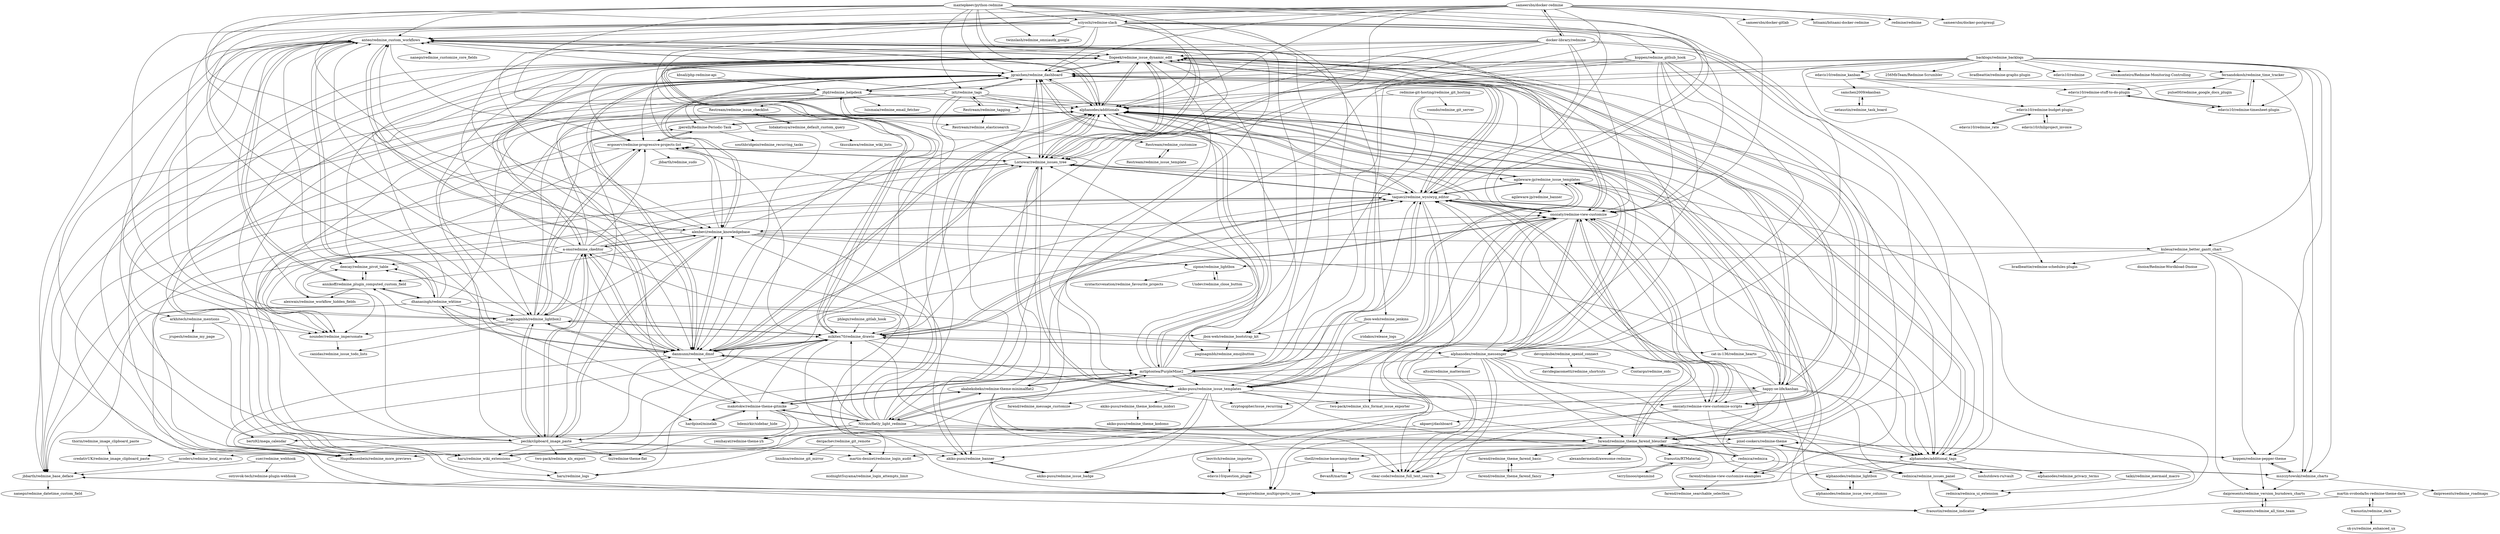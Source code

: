 digraph G {
"maxtepkeev/python-redmine" -> "anteo/redmine_custom_workflows"
"maxtepkeev/python-redmine" -> "Ilogeek/redmine_issue_dynamic_edit"
"maxtepkeev/python-redmine" -> "alexbevi/redmine_knowledgebase"
"maxtepkeev/python-redmine" -> "mrliptontea/PurpleMine2"
"maxtepkeev/python-redmine" -> "jgraichen/redmine_dashboard"
"maxtepkeev/python-redmine" -> "onozaty/redmine-view-customize"
"maxtepkeev/python-redmine" -> "farend/redmine_theme_farend_bleuclair"
"maxtepkeev/python-redmine" -> "mikitex70/redmine_drawio"
"maxtepkeev/python-redmine" -> "alphanodes/additionals"
"maxtepkeev/python-redmine" -> "twinslash/redmine_omniauth_google"
"maxtepkeev/python-redmine" -> "ixti/redmine_tags"
"maxtepkeev/python-redmine" -> "sciyoshi/redmine-slack"
"maxtepkeev/python-redmine" -> "danmunn/redmine_dmsf"
"maxtepkeev/python-redmine" -> "Loriowar/redmine_issues_tree"
"maxtepkeev/python-redmine" -> "taqueci/redmine_wysiwyg_editor"
"sameersbn/docker-redmine" -> "docker-library/redmine"
"sameersbn/docker-redmine" -> "sameersbn/docker-gitlab" ["e"=1]
"sameersbn/docker-redmine" -> "jgraichen/redmine_dashboard"
"sameersbn/docker-redmine" -> "bitnami/bitnami-docker-redmine"
"sameersbn/docker-redmine" -> "mrliptontea/PurpleMine2"
"sameersbn/docker-redmine" -> "sciyoshi/redmine-slack"
"sameersbn/docker-redmine" -> "danmunn/redmine_dmsf"
"sameersbn/docker-redmine" -> "onozaty/redmine-view-customize"
"sameersbn/docker-redmine" -> "redmine/redmine" ["e"=1]
"sameersbn/docker-redmine" -> "alphanodes/additionals"
"sameersbn/docker-redmine" -> "peclik/clipboard_image_paste"
"sameersbn/docker-redmine" -> "Nitrino/flatly_light_redmine"
"sameersbn/docker-redmine" -> "sameersbn/docker-postgresql" ["e"=1]
"sameersbn/docker-redmine" -> "alexbevi/redmine_knowledgebase"
"sameersbn/docker-redmine" -> "anteo/redmine_custom_workflows"
"taqueci/redmine_wysiwyg_editor" -> "Ilogeek/redmine_issue_dynamic_edit"
"taqueci/redmine_wysiwyg_editor" -> "alphanodes/additionals"
"taqueci/redmine_wysiwyg_editor" -> "Loriowar/redmine_issues_tree"
"taqueci/redmine_wysiwyg_editor" -> "nounder/redmine_impersonate"
"taqueci/redmine_wysiwyg_editor" -> "akiko-pusu/redmine_issue_templates"
"taqueci/redmine_wysiwyg_editor" -> "agileware-jp/redmine_issue_templates"
"taqueci/redmine_wysiwyg_editor" -> "mikitex70/redmine_drawio"
"taqueci/redmine_wysiwyg_editor" -> "nanego/redmine_multiprojects_issue"
"taqueci/redmine_wysiwyg_editor" -> "onozaty/redmine-view-customize"
"taqueci/redmine_wysiwyg_editor" -> "HugoHasenbein/redmine_more_previews"
"taqueci/redmine_wysiwyg_editor" -> "alphanodes/additional_tags"
"taqueci/redmine_wysiwyg_editor" -> "onozaty/redmine-view-customize-scripts"
"taqueci/redmine_wysiwyg_editor" -> "clear-code/redmine_full_text_search"
"taqueci/redmine_wysiwyg_editor" -> "cat-in-136/redmine_hearts"
"taqueci/redmine_wysiwyg_editor" -> "jgraichen/redmine_dashboard"
"koppen/redmine-pepper-theme" -> "pixel-cookers/redmine-theme"
"koppen/redmine-pepper-theme" -> "daipresents/redmine_version_burndown_charts"
"koppen/redmine-pepper-theme" -> "mszczytowski/redmine_charts"
"taikii/redmine_mermaid_macro" -> "redmica/redmica_ui_extension"
"sciyoshi/redmine-slack" -> "alphanodes/redmine_messenger"
"sciyoshi/redmine-slack" -> "jgraichen/redmine_dashboard"
"sciyoshi/redmine-slack" -> "alexbevi/redmine_knowledgebase"
"sciyoshi/redmine-slack" -> "anteo/redmine_custom_workflows"
"sciyoshi/redmine-slack" -> "hardpixel/minelab"
"sciyoshi/redmine-slack" -> "twinslash/redmine_omniauth_google"
"sciyoshi/redmine-slack" -> "akiko-pusu/redmine_issue_templates"
"sciyoshi/redmine-slack" -> "danmunn/redmine_dmsf"
"sciyoshi/redmine-slack" -> "makotokw/redmine-theme-gitmike"
"sciyoshi/redmine-slack" -> "paginagmbh/redmine_lightbox2"
"sciyoshi/redmine-slack" -> "mrliptontea/PurpleMine2"
"sciyoshi/redmine-slack" -> "alphanodes/additionals"
"sciyoshi/redmine-slack" -> "koppen/redmine_github_hook"
"sciyoshi/redmine-slack" -> "onozaty/redmine-view-customize"
"sciyoshi/redmine-slack" -> "taqueci/redmine_wysiwyg_editor"
"arkhitech/redmine_mentions" -> "nounder/redmine_impersonate"
"arkhitech/redmine_mentions" -> "haru/redmine_logs"
"arkhitech/redmine_mentions" -> "jrupesh/redmine_my_page"
"phlegx/redmine_gitlab_hook" -> "mikitex70/redmine_drawio"
"kulesa/redmine_better_gantt_chart" -> "dnoise/Redmine-Wordkload-Dnoise"
"kulesa/redmine_better_gantt_chart" -> "bradbeattie/redmine-schedules-plugin"
"kulesa/redmine_better_gantt_chart" -> "mszczytowski/redmine_charts"
"kulesa/redmine_better_gantt_chart" -> "koppen/redmine-pepper-theme"
"kulesa/redmine_better_gantt_chart" -> "daipresents/redmine_version_burndown_charts"
"kulesa/redmine_better_gantt_chart" -> "zipme/redmine_lightbox"
"dhanasingh/redmine_wktime" -> "annikoff/redmine_plugin_computed_custom_field"
"dhanasingh/redmine_wktime" -> "jbbarth/redmine_base_deface"
"dhanasingh/redmine_wktime" -> "alphanodes/additionals"
"dhanasingh/redmine_wktime" -> "anteo/redmine_custom_workflows"
"dhanasingh/redmine_wktime" -> "deecay/redmine_pivot_table"
"dhanasingh/redmine_wktime" -> "paginagmbh/redmine_lightbox2"
"dhanasingh/redmine_wktime" -> "nanego/redmine_multiprojects_issue"
"dhanasingh/redmine_wktime" -> "Ilogeek/redmine_issue_dynamic_edit"
"dhanasingh/redmine_wktime" -> "danmunn/redmine_dmsf"
"dhanasingh/redmine_wktime" -> "mikitex70/redmine_drawio"
"dhanasingh/redmine_wktime" -> "onozaty/redmine-view-customize-scripts"
"jbbarth/redmine_base_deface" -> "nanego/redmine_multiprojects_issue"
"jbbarth/redmine_base_deface" -> "nanego/redmine_datetime_custom_field"
"suer/redmine_webhook" -> "ostrovok-tech/redmine-plugin-webhook"
"suer/redmine_webhook" -> "jbbarth/redmine_base_deface"
"zipme/redmine_lightbox" -> "Undev/redmine_close_button"
"zipme/redmine_lightbox" -> "syntacticvexation/redmine_favourite_projects"
"jbox-web/redmine_jenkins" -> "iridakos/release_logs"
"jbox-web/redmine_jenkins" -> "jbox-web/redmine_bootstrap_kit"
"jbox-web/redmine_jenkins" -> "martin-denizet/redmine_login_audit"
"Undev/redmine_close_button" -> "zipme/redmine_lightbox"
"jbox-web/redmine_bootstrap_kit" -> "paginagmbh/redmine_emojibutton"
"pixel-cookers/redmine-theme" -> "koppen/redmine-pepper-theme"
"pixel-cookers/redmine-theme" -> "mszczytowski/redmine_charts"
"pixel-cookers/redmine-theme" -> "theill/redmine-basecamp-theme"
"pixel-cookers/redmine-theme" -> "BevanR/martini"
"pixel-cookers/redmine-theme" -> "edavis10/question_plugin"
"cat-in-136/redmine_hearts" -> "fraoustin/redmine_indicator"
"Restream/redmine_issue_template" -> "Restream/redmine_customize"
"Restream/redmine_issue_checklist" -> "hidakatsuya/redmine_default_custom_query"
"Restream/redmine_elasticsearch" -> "Restream/redmine_customize"
"nanego/redmine_multiprojects_issue" -> "jbbarth/redmine_base_deface"
"ixti/redmine_tags" -> "Restream/redmine_tagging"
"ixti/redmine_tags" -> "jgraichen/redmine_dashboard"
"ixti/redmine_tags" -> "mikitex70/redmine_drawio"
"ixti/redmine_tags" -> "anteo/redmine_custom_workflows"
"ixti/redmine_tags" -> "arkhitech/redmine_mentions"
"ixti/redmine_tags" -> "alphanodes/additional_tags"
"ixti/redmine_tags" -> "alphanodes/additionals"
"ixti/redmine_tags" -> "taqueci/redmine_wysiwyg_editor"
"ixti/redmine_tags" -> "Loriowar/redmine_issues_tree"
"ixti/redmine_tags" -> "jbbarth/redmine_base_deface"
"ixti/redmine_tags" -> "paginagmbh/redmine_lightbox2"
"Restream/redmine_customize" -> "Restream/redmine_issue_template"
"edavis10/redmine_rate" -> "edavis10/redmine-budget-plugin"
"devopskube/redmine_openid_connect" -> "Contargo/redmine_oidc"
"devopskube/redmine_openid_connect" -> "davidegiacometti/redmine_shortcuts"
"martin-denizet/redmine_login_audit" -> "midnightSuyama/redmine_login_attempts_limit"
"jgraichen/redmine_dashboard" -> "Ilogeek/redmine_issue_dynamic_edit"
"jgraichen/redmine_dashboard" -> "alphanodes/additionals"
"jgraichen/redmine_dashboard" -> "mrliptontea/PurpleMine2"
"jgraichen/redmine_dashboard" -> "danmunn/redmine_dmsf"
"jgraichen/redmine_dashboard" -> "Loriowar/redmine_issues_tree"
"jgraichen/redmine_dashboard" -> "alexbevi/redmine_knowledgebase"
"jgraichen/redmine_dashboard" -> "happy-se-life/kanban"
"jgraichen/redmine_dashboard" -> "alphanodes/additional_tags"
"jgraichen/redmine_dashboard" -> "a-ono/redmine_ckeditor"
"jgraichen/redmine_dashboard" -> "anteo/redmine_custom_workflows"
"jgraichen/redmine_dashboard" -> "ergoserv/redmine-progressive-projects-list"
"jgraichen/redmine_dashboard" -> "jfqd/redmine_helpdesk"
"jgraichen/redmine_dashboard" -> "taqueci/redmine_wysiwyg_editor"
"jgraichen/redmine_dashboard" -> "ixti/redmine_tags"
"jgraichen/redmine_dashboard" -> "haru/redmine_wiki_extensions"
"mrliptontea/PurpleMine2" -> "jgraichen/redmine_dashboard"
"mrliptontea/PurpleMine2" -> "Nitrino/flatly_light_redmine"
"mrliptontea/PurpleMine2" -> "danmunn/redmine_dmsf"
"mrliptontea/PurpleMine2" -> "taqueci/redmine_wysiwyg_editor"
"mrliptontea/PurpleMine2" -> "Ilogeek/redmine_issue_dynamic_edit"
"mrliptontea/PurpleMine2" -> "farend/redmine_theme_farend_bleuclair"
"mrliptontea/PurpleMine2" -> "onozaty/redmine-view-customize"
"mrliptontea/PurpleMine2" -> "alphanodes/additionals"
"mrliptontea/PurpleMine2" -> "akabekobeko/redmine-theme-minimalflat2"
"mrliptontea/PurpleMine2" -> "anteo/redmine_custom_workflows"
"mrliptontea/PurpleMine2" -> "makotokw/redmine-theme-gitmike"
"mrliptontea/PurpleMine2" -> "happy-se-life/kanban"
"mrliptontea/PurpleMine2" -> "Loriowar/redmine_issues_tree"
"mrliptontea/PurpleMine2" -> "akiko-pusu/redmine_issue_templates"
"mrliptontea/PurpleMine2" -> "alphanodes/additional_tags"
"hidakatsuya/redmine_default_custom_query" -> "tkusukawa/redmine_wiki_lists"
"hidakatsuya/redmine_default_custom_query" -> "haru/redmine_wiki_extensions"
"hidakatsuya/redmine_default_custom_query" -> "Restream/redmine_issue_checklist"
"redmica/redmine_issues_panel" -> "redmica/redmica_ui_extension"
"redmica/redmine_issues_panel" -> "fraoustin/redmine_indicator"
"Nitrino/flatly_light_redmine" -> "makotokw/redmine-theme-gitmike"
"Nitrino/flatly_light_redmine" -> "mrliptontea/PurpleMine2"
"Nitrino/flatly_light_redmine" -> "akabekobeko/redmine-theme-minimalflat2"
"Nitrino/flatly_light_redmine" -> "jgraichen/redmine_dashboard"
"Nitrino/flatly_light_redmine" -> "yenihayat/redmine-theme-yh"
"Nitrino/flatly_light_redmine" -> "jfqd/redmine_helpdesk"
"Nitrino/flatly_light_redmine" -> "berti92/mega_calendar"
"Nitrino/flatly_light_redmine" -> "farend/redmine_theme_farend_bleuclair"
"Nitrino/flatly_light_redmine" -> "mikitex70/redmine_drawio"
"Nitrino/flatly_light_redmine" -> "a-ono/redmine_ckeditor"
"Nitrino/flatly_light_redmine" -> "alphanodes/additionals"
"Nitrino/flatly_light_redmine" -> "alexbevi/redmine_knowledgebase"
"Nitrino/flatly_light_redmine" -> "pixel-cookers/redmine-theme"
"Nitrino/flatly_light_redmine" -> "danmunn/redmine_dmsf"
"Nitrino/flatly_light_redmine" -> "peclik/clipboard_image_paste"
"onozaty/redmine-view-customize" -> "onozaty/redmine-view-customize-scripts"
"onozaty/redmine-view-customize" -> "akiko-pusu/redmine_issue_templates"
"onozaty/redmine-view-customize" -> "anteo/redmine_custom_workflows"
"onozaty/redmine-view-customize" -> "taqueci/redmine_wysiwyg_editor"
"onozaty/redmine-view-customize" -> "clear-code/redmine_full_text_search"
"onozaty/redmine-view-customize" -> "alphanodes/additionals"
"onozaty/redmine-view-customize" -> "farend/redmine_theme_farend_bleuclair"
"onozaty/redmine-view-customize" -> "akiko-pusu/redmine_issue_badge"
"onozaty/redmine-view-customize" -> "alphanodes/redmine_messenger"
"onozaty/redmine-view-customize" -> "Ilogeek/redmine_issue_dynamic_edit"
"onozaty/redmine-view-customize" -> "mikitex70/redmine_drawio"
"onozaty/redmine-view-customize" -> "farend/redmine-view-customize-examples"
"onozaty/redmine-view-customize" -> "alexbevi/redmine_knowledgebase"
"onozaty/redmine-view-customize" -> "Loriowar/redmine_issues_tree"
"onozaty/redmine-view-customize" -> "jgraichen/redmine_dashboard"
"edavis10/redmine_kanban" -> "samchen2009/ekanban"
"edavis10/redmine_kanban" -> "edavis10/redmine-stuff-to-do-plugin"
"edavis10/redmine_kanban" -> "edavis10/redmine-timesheet-plugin"
"edavis10/redmine_kanban" -> "edavis10/redmine-budget-plugin"
"backlogs/redmine_backlogs" -> "alexbevi/redmine_knowledgebase"
"backlogs/redmine_backlogs" -> "jgraichen/redmine_dashboard"
"backlogs/redmine_backlogs" -> "kulesa/redmine_better_gantt_chart"
"backlogs/redmine_backlogs" -> "256MbTeam/Redmine-Scrumbler"
"backlogs/redmine_backlogs" -> "bradbeattie/redmine-schedules-plugin"
"backlogs/redmine_backlogs" -> "fernandokosh/redmine_time_tracker"
"backlogs/redmine_backlogs" -> "mszczytowski/redmine_charts"
"backlogs/redmine_backlogs" -> "bradbeattie/redmine-graphs-plugin"
"backlogs/redmine_backlogs" -> "koppen/redmine-pepper-theme"
"backlogs/redmine_backlogs" -> "akiko-pusu/redmine_banner"
"backlogs/redmine_backlogs" -> "edavis10/redmine_kanban"
"backlogs/redmine_backlogs" -> "edavis10/redmine" ["e"=1]
"backlogs/redmine_backlogs" -> "alexmonteiro/Redmine-Monitoring-Controlling"
"backlogs/redmine_backlogs" -> "edavis10/redmine-timesheet-plugin"
"backlogs/redmine_backlogs" -> "Loriowar/redmine_issues_tree"
"dergachev/redmine_git_remote" -> "linniksa/redmine_git_mirror"
"dergachev/redmine_git_remote" -> "martin-denizet/redmine_login_audit"
"happy-se-life/kanban" -> "alphanodes/additionals"
"happy-se-life/kanban" -> "Ilogeek/redmine_issue_dynamic_edit"
"happy-se-life/kanban" -> "nanego/redmine_multiprojects_issue"
"happy-se-life/kanban" -> "jgraichen/redmine_dashboard"
"happy-se-life/kanban" -> "redmica/redmine_issues_panel"
"happy-se-life/kanban" -> "agileware-jp/redmine_issue_templates"
"happy-se-life/kanban" -> "taqueci/redmine_wysiwyg_editor"
"happy-se-life/kanban" -> "onozaty/redmine-view-customize"
"happy-se-life/kanban" -> "cryptogopher/issue_recurring"
"happy-se-life/kanban" -> "alphanodes/redmine_issue_view_columns"
"happy-se-life/kanban" -> "akpaevj/dashboard"
"happy-se-life/kanban" -> "farend/redmine_theme_farend_bleuclair"
"happy-se-life/kanban" -> "berti92/mega_calendar"
"happy-se-life/kanban" -> "onozaty/redmine-view-customize-scripts"
"happy-se-life/kanban" -> "alphanodes/additional_tags"
"koppen/redmine_github_hook" -> "alphanodes/redmine_messenger"
"koppen/redmine_github_hook" -> "farend/redmine_theme_farend_bleuclair"
"koppen/redmine_github_hook" -> "mikitex70/redmine_drawio"
"koppen/redmine_github_hook" -> "onozaty/redmine-view-customize"
"koppen/redmine_github_hook" -> "jgraichen/redmine_dashboard"
"koppen/redmine_github_hook" -> "alphanodes/additionals"
"koppen/redmine_github_hook" -> "jfqd/redmine_helpdesk"
"koppen/redmine_github_hook" -> "nanego/redmine_multiprojects_issue"
"koppen/redmine_github_hook" -> "clear-code/redmine_full_text_search"
"redmica/redmica" -> "clear-code/redmine_full_text_search"
"redmica/redmica" -> "farend/redmine-view-customize-examples"
"redmica/redmica" -> "farend/redmine_theme_farend_bleuclair"
"redmica/redmica" -> "onozaty/redmine-view-customize"
"redmica/redmica" -> "redmica/redmine_issues_panel"
"paginagmbh/redmine_lightbox2" -> "ergoserv/redmine-progressive-projects-list"
"paginagmbh/redmine_lightbox2" -> "a-ono/redmine_ckeditor"
"paginagmbh/redmine_lightbox2" -> "canidas/redmine_issue_todo_lists"
"paginagmbh/redmine_lightbox2" -> "peclik/clipboard_image_paste"
"paginagmbh/redmine_lightbox2" -> "deecay/redmine_pivot_table"
"paginagmbh/redmine_lightbox2" -> "mikitex70/redmine_drawio"
"paginagmbh/redmine_lightbox2" -> "annikoff/redmine_plugin_computed_custom_field"
"paginagmbh/redmine_lightbox2" -> "jperelli/Redmine-Periodic-Task"
"paginagmbh/redmine_lightbox2" -> "danmunn/redmine_dmsf"
"paginagmbh/redmine_lightbox2" -> "jbox-web/redmine_bootstrap_kit"
"paginagmbh/redmine_lightbox2" -> "alphanodes/additionals"
"paginagmbh/redmine_lightbox2" -> "nounder/redmine_impersonate"
"paginagmbh/redmine_lightbox2" -> "anteo/redmine_custom_workflows"
"farend/redmine_theme_farend_basic" -> "farend/redmine_theme_farend_fancy"
"hardpixel/minelab" -> "makotokw/redmine-theme-gitmike"
"akiko-pusu/redmine_banner" -> "akiko-pusu/redmine_issue_badge"
"fraoustin/RTMaterial" -> "terrylinooo/openmind"
"farend/redmine-view-customize-examples" -> "farend/redmine_searchable_selectbox"
"terrylinooo/openmind" -> "fraoustin/RTMaterial"
"akiko-pusu/redmine_theme_kodomo_midori" -> "akiko-pusu/redmine_theme_kodomo"
"akabekobeko/redmine-theme-minimalflat2" -> "Nitrino/flatly_light_redmine"
"akabekobeko/redmine-theme-minimalflat2" -> "makotokw/redmine-theme-gitmike"
"akabekobeko/redmine-theme-minimalflat2" -> "farend/redmine_theme_farend_bleuclair"
"akabekobeko/redmine-theme-minimalflat2" -> "mrliptontea/PurpleMine2"
"akabekobeko/redmine-theme-minimalflat2" -> "nanego/redmine_multiprojects_issue"
"akabekobeko/redmine-theme-minimalflat2" -> "taqueci/redmine_wysiwyg_editor"
"akabekobeko/redmine-theme-minimalflat2" -> "Loriowar/redmine_issues_tree"
"makotokw/redmine-theme-gitmike" -> "Nitrino/flatly_light_redmine"
"makotokw/redmine-theme-gitmike" -> "jgraichen/redmine_dashboard"
"makotokw/redmine-theme-gitmike" -> "akabekobeko/redmine-theme-minimalflat2"
"makotokw/redmine-theme-gitmike" -> "hardpixel/minelab"
"makotokw/redmine-theme-gitmike" -> "yenihayat/redmine-theme-yh"
"makotokw/redmine-theme-gitmike" -> "danmunn/redmine_dmsf"
"makotokw/redmine-theme-gitmike" -> "mrliptontea/PurpleMine2"
"makotokw/redmine-theme-gitmike" -> "farend/redmine_theme_farend_bleuclair"
"makotokw/redmine-theme-gitmike" -> "tsi/redmine-theme-flat"
"makotokw/redmine-theme-gitmike" -> "mikitex70/redmine_drawio"
"makotokw/redmine-theme-gitmike" -> "bdemirkir/sidebar_hide"
"deecay/redmine_pivot_table" -> "annikoff/redmine_plugin_computed_custom_field"
"agileware-jp/redmine_issue_templates" -> "agileware-jp/redmine_banner"
"agileware-jp/redmine_issue_templates" -> "fraoustin/redmine_indicator"
"agileware-jp/redmine_issue_templates" -> "akiko-pusu/redmine_issue_templates"
"agileware-jp/redmine_issue_templates" -> "alphanodes/additionals"
"agileware-jp/redmine_issue_templates" -> "taqueci/redmine_wysiwyg_editor"
"agileware-jp/redmine_issue_templates" -> "redmica/redmica_ui_extension"
"agileware-jp/redmine_issue_templates" -> "two-pack/redmine_xlsx_format_issue_exporter"
"docker-library/redmine" -> "alphanodes/additional_tags"
"docker-library/redmine" -> "Loriowar/redmine_issues_tree"
"docker-library/redmine" -> "sameersbn/docker-redmine"
"docker-library/redmine" -> "alphanodes/additionals"
"docker-library/redmine" -> "danmunn/redmine_dmsf"
"docker-library/redmine" -> "taqueci/redmine_wysiwyg_editor"
"docker-library/redmine" -> "onozaty/redmine-view-customize"
"docker-library/redmine" -> "farend/redmine_theme_farend_bleuclair"
"docker-library/redmine" -> "mikitex70/redmine_drawio"
"docker-library/redmine" -> "mrliptontea/PurpleMine2"
"docker-library/redmine" -> "Ilogeek/redmine_issue_dynamic_edit"
"akpaevj/dashboard" -> "haru/redmine_logs"
"alphanodes/additional_tags" -> "alphanodes/additionals"
"alphanodes/additional_tags" -> "alphanodes/redmine_privacy_terms"
"alphanodes/additional_tags" -> "nanego/redmine_multiprojects_issue"
"alphanodes/additional_tags" -> "alphanodes/redmine_lightbox"
"alphanodes/additional_tags" -> "noshutdown-ru/vault"
"anteo/redmine_custom_workflows" -> "annikoff/redmine_plugin_computed_custom_field"
"anteo/redmine_custom_workflows" -> "alphanodes/additionals"
"anteo/redmine_custom_workflows" -> "nounder/redmine_impersonate"
"anteo/redmine_custom_workflows" -> "alexwais/redmine_workflow_hidden_fields"
"anteo/redmine_custom_workflows" -> "onozaty/redmine-view-customize"
"anteo/redmine_custom_workflows" -> "jbbarth/redmine_base_deface"
"anteo/redmine_custom_workflows" -> "Ilogeek/redmine_issue_dynamic_edit"
"anteo/redmine_custom_workflows" -> "Loriowar/redmine_issues_tree"
"anteo/redmine_custom_workflows" -> "nanego/redmine_customize_core_fields"
"anteo/redmine_custom_workflows" -> "danmunn/redmine_dmsf"
"anteo/redmine_custom_workflows" -> "HugoHasenbein/redmine_more_previews"
"anteo/redmine_custom_workflows" -> "ergoserv/redmine-progressive-projects-list"
"anteo/redmine_custom_workflows" -> "jgraichen/redmine_dashboard"
"anteo/redmine_custom_workflows" -> "deecay/redmine_pivot_table"
"anteo/redmine_custom_workflows" -> "dhanasingh/redmine_wktime"
"alphanodes/redmine_lightbox" -> "alphanodes/redmine_issue_view_columns"
"redmica/redmica_ui_extension" -> "redmica/redmine_issues_panel"
"redmica/redmica_ui_extension" -> "fraoustin/redmine_indicator"
"thorin/redmine_image_clipboard_paste" -> "credativUK/redmine_image_clipboard_paste"
"farend/redmine_theme_farend_fancy" -> "farend/redmine_theme_farend_basic"
"martin-svoboda/bs-redmine-theme-dark" -> "fraoustin/redmine_dark"
"martin-svoboda/bs-redmine-theme-dark" -> "fraoustin/redmine_indicator"
"edavis10/redmine-budget-plugin" -> "edavis10/redmine_rate"
"edavis10/redmine-budget-plugin" -> "edavis10/chiliproject_invoice"
"edavis10/redmine-timesheet-plugin" -> "edavis10/redmine-stuff-to-do-plugin"
"edavis10/redmine-timesheet-plugin" -> "fernandokosh/redmine_time_tracker"
"danmunn/redmine_dmsf" -> "alphanodes/additionals"
"danmunn/redmine_dmsf" -> "jgraichen/redmine_dashboard"
"danmunn/redmine_dmsf" -> "a-ono/redmine_ckeditor"
"danmunn/redmine_dmsf" -> "anteo/redmine_custom_workflows"
"danmunn/redmine_dmsf" -> "paginagmbh/redmine_lightbox2"
"danmunn/redmine_dmsf" -> "mikitex70/redmine_drawio"
"danmunn/redmine_dmsf" -> "taqueci/redmine_wysiwyg_editor"
"danmunn/redmine_dmsf" -> "Loriowar/redmine_issues_tree"
"danmunn/redmine_dmsf" -> "alexbevi/redmine_knowledgebase"
"danmunn/redmine_dmsf" -> "onozaty/redmine-view-customize"
"danmunn/redmine_dmsf" -> "mrliptontea/PurpleMine2"
"danmunn/redmine_dmsf" -> "dhanasingh/redmine_wktime"
"danmunn/redmine_dmsf" -> "HugoHasenbein/redmine_more_previews"
"danmunn/redmine_dmsf" -> "Ilogeek/redmine_issue_dynamic_edit"
"danmunn/redmine_dmsf" -> "akiko-pusu/redmine_issue_templates"
"onozaty/redmine-view-customize-scripts" -> "onozaty/redmine-view-customize"
"onozaty/redmine-view-customize-scripts" -> "farend/redmine-view-customize-examples"
"onozaty/redmine-view-customize-scripts" -> "alphanodes/additionals"
"onozaty/redmine-view-customize-scripts" -> "HugoHasenbein/redmine_more_previews"
"onozaty/redmine-view-customize-scripts" -> "Ilogeek/redmine_issue_dynamic_edit"
"onozaty/redmine-view-customize-scripts" -> "redmica/redmine_issues_panel"
"onozaty/redmine-view-customize-scripts" -> "taqueci/redmine_wysiwyg_editor"
"onozaty/redmine-view-customize-scripts" -> "clear-code/redmine_full_text_search"
"Loriowar/redmine_issues_tree" -> "taqueci/redmine_wysiwyg_editor"
"Loriowar/redmine_issues_tree" -> "ergoserv/redmine-progressive-projects-list"
"Loriowar/redmine_issues_tree" -> "jbbarth/redmine_base_deface"
"Loriowar/redmine_issues_tree" -> "alphanodes/additionals"
"Loriowar/redmine_issues_tree" -> "jgraichen/redmine_dashboard"
"Loriowar/redmine_issues_tree" -> "anteo/redmine_custom_workflows"
"Loriowar/redmine_issues_tree" -> "agileware-jp/redmine_issue_templates"
"Loriowar/redmine_issues_tree" -> "nounder/redmine_impersonate"
"Loriowar/redmine_issues_tree" -> "akiko-pusu/redmine_banner"
"Loriowar/redmine_issues_tree" -> "akiko-pusu/redmine_issue_templates"
"Loriowar/redmine_issues_tree" -> "Ilogeek/redmine_issue_dynamic_edit"
"Loriowar/redmine_issues_tree" -> "danmunn/redmine_dmsf"
"annikoff/redmine_plugin_computed_custom_field" -> "deecay/redmine_pivot_table"
"annikoff/redmine_plugin_computed_custom_field" -> "anteo/redmine_custom_workflows"
"annikoff/redmine_plugin_computed_custom_field" -> "dhanasingh/redmine_wktime"
"annikoff/redmine_plugin_computed_custom_field" -> "alexwais/redmine_workflow_hidden_fields"
"berti92/mega_calendar" -> "fraoustin/redmine_indicator"
"berti92/mega_calendar" -> "HugoHasenbein/redmine_more_previews"
"nounder/redmine_impersonate" -> "canidas/redmine_issue_todo_lists"
"alphanodes/redmine_issue_view_columns" -> "alphanodes/redmine_lightbox"
"akiko-pusu/redmine_issue_badge" -> "akiko-pusu/redmine_banner"
"daipresents/redmine_version_burndown_charts" -> "daipresents/redmine_all_time_team"
"alexbevi/redmine_knowledgebase" -> "jgraichen/redmine_dashboard"
"alexbevi/redmine_knowledgebase" -> "alphanodes/additionals"
"alexbevi/redmine_knowledgebase" -> "akiko-pusu/redmine_banner"
"alexbevi/redmine_knowledgebase" -> "peclik/clipboard_image_paste"
"alexbevi/redmine_knowledgebase" -> "anteo/redmine_custom_workflows"
"alexbevi/redmine_knowledgebase" -> "onozaty/redmine-view-customize"
"alexbevi/redmine_knowledgebase" -> "danmunn/redmine_dmsf"
"alexbevi/redmine_knowledgebase" -> "paginagmbh/redmine_lightbox2"
"alexbevi/redmine_knowledgebase" -> "jbbarth/redmine_base_deface"
"alexbevi/redmine_knowledgebase" -> "a-ono/redmine_ckeditor"
"alexbevi/redmine_knowledgebase" -> "kulesa/redmine_better_gantt_chart"
"alexbevi/redmine_knowledgebase" -> "alphanodes/additional_tags"
"alexbevi/redmine_knowledgebase" -> "annikoff/redmine_plugin_computed_custom_field"
"alexbevi/redmine_knowledgebase" -> "zipme/redmine_lightbox"
"alexbevi/redmine_knowledgebase" -> "ergoserv/redmine-progressive-projects-list"
"kbsali/php-redmine-api" -> "jfqd/redmine_helpdesk"
"akiko-pusu/redmine_issue_templates" -> "onozaty/redmine-view-customize"
"akiko-pusu/redmine_issue_templates" -> "agileware-jp/redmine_issue_templates"
"akiko-pusu/redmine_issue_templates" -> "taqueci/redmine_wysiwyg_editor"
"akiko-pusu/redmine_issue_templates" -> "farend/redmine_message_customize"
"akiko-pusu/redmine_issue_templates" -> "akiko-pusu/redmine_banner"
"akiko-pusu/redmine_issue_templates" -> "two-pack/redmine_xlsx_format_issue_exporter"
"akiko-pusu/redmine_issue_templates" -> "Loriowar/redmine_issues_tree"
"akiko-pusu/redmine_issue_templates" -> "clear-code/redmine_full_text_search"
"akiko-pusu/redmine_issue_templates" -> "haru/redmine_wiki_extensions"
"akiko-pusu/redmine_issue_templates" -> "anteo/redmine_custom_workflows"
"akiko-pusu/redmine_issue_templates" -> "akiko-pusu/redmine_theme_kodomo_midori"
"akiko-pusu/redmine_issue_templates" -> "onozaty/redmine-view-customize-scripts"
"akiko-pusu/redmine_issue_templates" -> "akiko-pusu/redmine_issue_badge"
"akiko-pusu/redmine_issue_templates" -> "farend/redmine_searchable_selectbox"
"akiko-pusu/redmine_issue_templates" -> "Ilogeek/redmine_issue_dynamic_edit"
"a-ono/redmine_ckeditor" -> "paginagmbh/redmine_lightbox2"
"a-ono/redmine_ckeditor" -> "danmunn/redmine_dmsf"
"a-ono/redmine_ckeditor" -> "jgraichen/redmine_dashboard"
"a-ono/redmine_ckeditor" -> "alphanodes/additionals"
"a-ono/redmine_ckeditor" -> "peclik/clipboard_image_paste"
"a-ono/redmine_ckeditor" -> "taqueci/redmine_wysiwyg_editor"
"a-ono/redmine_ckeditor" -> "akiko-pusu/redmine_banner"
"a-ono/redmine_ckeditor" -> "Loriowar/redmine_issues_tree"
"a-ono/redmine_ckeditor" -> "alexbevi/redmine_knowledgebase"
"a-ono/redmine_ckeditor" -> "nounder/redmine_impersonate"
"a-ono/redmine_ckeditor" -> "anteo/redmine_custom_workflows"
"a-ono/redmine_ckeditor" -> "ergoserv/redmine-progressive-projects-list"
"a-ono/redmine_ckeditor" -> "martin-denizet/redmine_login_audit"
"a-ono/redmine_ckeditor" -> "deecay/redmine_pivot_table"
"a-ono/redmine_ckeditor" -> "Ilogeek/redmine_issue_dynamic_edit"
"netaustin/redmine_task_board" -> "samchen2009/ekanban"
"fernandokosh/redmine_time_tracker" -> "edavis10/redmine-timesheet-plugin"
"fernandokosh/redmine_time_tracker" -> "edavis10/redmine-stuff-to-do-plugin"
"fernandokosh/redmine_time_tracker" -> "mszczytowski/redmine_charts"
"fernandokosh/redmine_time_tracker" -> "pulse00/redmine_google_docs_plugin"
"fernandokosh/redmine_time_tracker" -> "Restream/redmine_tagging"
"edavis10/chiliproject_invoice" -> "edavis10/redmine-budget-plugin"
"daipresents/redmine_all_time_team" -> "daipresents/redmine_version_burndown_charts"
"fraoustin/redmine_dark" -> "martin-svoboda/bs-redmine-theme-dark"
"fraoustin/redmine_dark" -> "sk-ys/redmine_enhanced_ux"
"farend/redmine_theme_farend_bleuclair" -> "farend/redmine_theme_farend_fancy"
"farend/redmine_theme_farend_bleuclair" -> "alphanodes/additional_tags"
"farend/redmine_theme_farend_bleuclair" -> "clear-code/redmine_full_text_search"
"farend/redmine_theme_farend_bleuclair" -> "alexandermeindl/awesome-redmine"
"farend/redmine_theme_farend_bleuclair" -> "onozaty/redmine-view-customize"
"farend/redmine_theme_farend_bleuclair" -> "alphanodes/additionals"
"farend/redmine_theme_farend_bleuclair" -> "fraoustin/RTMaterial"
"farend/redmine_theme_farend_bleuclair" -> "taqueci/redmine_wysiwyg_editor"
"farend/redmine_theme_farend_bleuclair" -> "farend/redmine_theme_farend_basic"
"farend/redmine_theme_farend_bleuclair" -> "alphanodes/redmine_lightbox"
"farend/redmine_theme_farend_bleuclair" -> "redmica/redmica"
"farend/redmine_theme_farend_bleuclair" -> "ncoders/redmine_local_avatars"
"samchen2009/ekanban" -> "netaustin/redmine_task_board"
"jfqd/redmine_helpdesk" -> "jgraichen/redmine_dashboard"
"jfqd/redmine_helpdesk" -> "alphanodes/additionals"
"jfqd/redmine_helpdesk" -> "alphanodes/additional_tags"
"jfqd/redmine_helpdesk" -> "jperelli/Redmine-Periodic-Task"
"jfqd/redmine_helpdesk" -> "luismaia/redmine_email_fetcher"
"jfqd/redmine_helpdesk" -> "Restream/redmine_issue_checklist"
"jfqd/redmine_helpdesk" -> "haru/redmine_wiki_extensions"
"jfqd/redmine_helpdesk" -> "Restream/redmine_elasticsearch"
"jfqd/redmine_helpdesk" -> "danmunn/redmine_dmsf"
"jfqd/redmine_helpdesk" -> "paginagmbh/redmine_lightbox2"
"ergoserv/redmine-progressive-projects-list" -> "Loriowar/redmine_issues_tree"
"ergoserv/redmine-progressive-projects-list" -> "jperelli/Redmine-Periodic-Task"
"ergoserv/redmine-progressive-projects-list" -> "paginagmbh/redmine_lightbox2"
"ergoserv/redmine-progressive-projects-list" -> "paginagmbh/redmine_emojibutton"
"ergoserv/redmine-progressive-projects-list" -> "jbbarth/redmine_sudo"
"ergoserv/redmine-progressive-projects-list" -> "ncoders/redmine_local_avatars"
"mikitex70/redmine_drawio" -> "HugoHasenbein/redmine_more_previews"
"mikitex70/redmine_drawio" -> "alphanodes/additionals"
"mikitex70/redmine_drawio" -> "taqueci/redmine_wysiwyg_editor"
"mikitex70/redmine_drawio" -> "Ilogeek/redmine_issue_dynamic_edit"
"mikitex70/redmine_drawio" -> "clear-code/redmine_full_text_search"
"mikitex70/redmine_drawio" -> "haru/redmine_wiki_extensions"
"mikitex70/redmine_drawio" -> "paginagmbh/redmine_lightbox2"
"mikitex70/redmine_drawio" -> "cat-in-136/redmine_hearts"
"mikitex70/redmine_drawio" -> "haru/redmine_logs"
"mikitex70/redmine_drawio" -> "ergoserv/redmine-progressive-projects-list"
"mikitex70/redmine_drawio" -> "danmunn/redmine_dmsf"
"mikitex70/redmine_drawio" -> "onozaty/redmine-view-customize"
"mikitex70/redmine_drawio" -> "alphanodes/redmine_messenger"
"mikitex70/redmine_drawio" -> "nanego/redmine_multiprojects_issue"
"mikitex70/redmine_drawio" -> "cryptogopher/issue_recurring"
"ncoders/redmine_local_avatars" -> "jbbarth/redmine_base_deface"
"Restream/redmine_tagging" -> "ixti/redmine_tags"
"Restream/redmine_tagging" -> "Restream/redmine_elasticsearch"
"mszczytowski/redmine_charts" -> "daipresents/redmine_version_burndown_charts"
"mszczytowski/redmine_charts" -> "daipresents/redmine_roadmaps"
"mszczytowski/redmine_charts" -> "koppen/redmine-pepper-theme"
"mszczytowski/redmine_charts" -> "pixel-cookers/redmine-theme"
"peclik/clipboard_image_paste" -> "paginagmbh/redmine_lightbox2"
"peclik/clipboard_image_paste" -> "alexbevi/redmine_knowledgebase"
"peclik/clipboard_image_paste" -> "a-ono/redmine_ckeditor"
"peclik/clipboard_image_paste" -> "haru/redmine_wiki_extensions"
"peclik/clipboard_image_paste" -> "akiko-pusu/redmine_banner"
"peclik/clipboard_image_paste" -> "jgraichen/redmine_dashboard"
"peclik/clipboard_image_paste" -> "ergoserv/redmine-progressive-projects-list"
"peclik/clipboard_image_paste" -> "credativUK/redmine_image_clipboard_paste"
"peclik/clipboard_image_paste" -> "anteo/redmine_custom_workflows"
"peclik/clipboard_image_paste" -> "danmunn/redmine_dmsf"
"peclik/clipboard_image_paste" -> "alphanodes/additionals"
"peclik/clipboard_image_paste" -> "two-pack/redmine_xls_export"
"peclik/clipboard_image_paste" -> "tsi/redmine-theme-flat"
"peclik/clipboard_image_paste" -> "deecay/redmine_pivot_table"
"peclik/clipboard_image_paste" -> "martin-denizet/redmine_login_audit"
"jperelli/Redmine-Periodic-Task" -> "alphanodes/additionals"
"jperelli/Redmine-Periodic-Task" -> "southbridgeio/redmine_recurring_tasks"
"jperelli/Redmine-Periodic-Task" -> "ergoserv/redmine-progressive-projects-list"
"redmine-git-hosting/redmine_git_hosting" -> "jbox-web/redmine_bootstrap_kit"
"redmine-git-hosting/redmine_git_hosting" -> "jbox-web/redmine_jenkins"
"redmine-git-hosting/redmine_git_hosting" -> "alphanodes/additionals"
"redmine-git-hosting/redmine_git_hosting" -> "voondo/redmine_git_server"
"edavis10/redmine-stuff-to-do-plugin" -> "edavis10/redmine-timesheet-plugin"
"edavis10/redmine-stuff-to-do-plugin" -> "edavis10/redmine-budget-plugin"
"Ilogeek/redmine_issue_dynamic_edit" -> "alphanodes/additionals"
"Ilogeek/redmine_issue_dynamic_edit" -> "taqueci/redmine_wysiwyg_editor"
"Ilogeek/redmine_issue_dynamic_edit" -> "jgraichen/redmine_dashboard"
"Ilogeek/redmine_issue_dynamic_edit" -> "HugoHasenbein/redmine_more_previews"
"Ilogeek/redmine_issue_dynamic_edit" -> "nounder/redmine_impersonate"
"Ilogeek/redmine_issue_dynamic_edit" -> "mikitex70/redmine_drawio"
"Ilogeek/redmine_issue_dynamic_edit" -> "anteo/redmine_custom_workflows"
"Ilogeek/redmine_issue_dynamic_edit" -> "happy-se-life/kanban"
"Ilogeek/redmine_issue_dynamic_edit" -> "deecay/redmine_pivot_table"
"Ilogeek/redmine_issue_dynamic_edit" -> "ergoserv/redmine-progressive-projects-list"
"Ilogeek/redmine_issue_dynamic_edit" -> "onozaty/redmine-view-customize-scripts"
"Ilogeek/redmine_issue_dynamic_edit" -> "alphanodes/additional_tags"
"Ilogeek/redmine_issue_dynamic_edit" -> "nanego/redmine_multiprojects_issue"
"Ilogeek/redmine_issue_dynamic_edit" -> "Loriowar/redmine_issues_tree"
"Ilogeek/redmine_issue_dynamic_edit" -> "berti92/mega_calendar"
"leovitch/redmine_importer" -> "edavis10/question_plugin"
"alphanodes/additionals" -> "alphanodes/additional_tags"
"alphanodes/additionals" -> "Ilogeek/redmine_issue_dynamic_edit"
"alphanodes/additionals" -> "taqueci/redmine_wysiwyg_editor"
"alphanodes/additionals" -> "jperelli/Redmine-Periodic-Task"
"alphanodes/additionals" -> "jbbarth/redmine_base_deface"
"alphanodes/additionals" -> "nounder/redmine_impersonate"
"alphanodes/additionals" -> "anteo/redmine_custom_workflows"
"alphanodes/additionals" -> "haru/redmine_wiki_extensions"
"alphanodes/additionals" -> "jbox-web/redmine_bootstrap_kit"
"alphanodes/additionals" -> "happy-se-life/kanban"
"alphanodes/additionals" -> "onozaty/redmine-view-customize-scripts"
"alphanodes/additionals" -> "jgraichen/redmine_dashboard"
"alphanodes/additionals" -> "Loriowar/redmine_issues_tree"
"alphanodes/additionals" -> "agileware-jp/redmine_issue_templates"
"alphanodes/additionals" -> "danmunn/redmine_dmsf"
"haru/redmine_wiki_extensions" -> "haru/redmine_logs"
"alphanodes/redmine_messenger" -> "alphanodes/additionals"
"alphanodes/redmine_messenger" -> "onozaty/redmine-view-customize"
"alphanodes/redmine_messenger" -> "mikitex70/redmine_drawio"
"alphanodes/redmine_messenger" -> "haru/redmine_wiki_extensions"
"alphanodes/redmine_messenger" -> "nanego/redmine_multiprojects_issue"
"alphanodes/redmine_messenger" -> "clear-code/redmine_full_text_search"
"alphanodes/redmine_messenger" -> "altsol/redmine_mattermost"
"alphanodes/redmine_messenger" -> "agileware-jp/redmine_issue_templates"
"alphanodes/redmine_messenger" -> "davidegiacometti/redmine_shortcuts"
"alphanodes/redmine_messenger" -> "Ilogeek/redmine_issue_dynamic_edit"
"alphanodes/redmine_messenger" -> "farend/redmine-view-customize-examples"
"alphanodes/redmine_messenger" -> "alphanodes/additional_tags"
"alphanodes/redmine_messenger" -> "taqueci/redmine_wysiwyg_editor"
"alphanodes/redmine_messenger" -> "farend/redmine_theme_farend_bleuclair"
"alphanodes/redmine_messenger" -> "ergoserv/redmine-progressive-projects-list"
"theill/redmine-basecamp-theme" -> "BevanR/martini"
"theill/redmine-basecamp-theme" -> "edavis10/question_plugin"
"maxtepkeev/python-redmine" ["l"="2.089,-36.355"]
"anteo/redmine_custom_workflows" ["l"="2.135,-36.346"]
"Ilogeek/redmine_issue_dynamic_edit" ["l"="2.115,-36.329"]
"alexbevi/redmine_knowledgebase" ["l"="2.135,-36.372"]
"mrliptontea/PurpleMine2" ["l"="2.104,-36.366"]
"jgraichen/redmine_dashboard" ["l"="2.126,-36.356"]
"onozaty/redmine-view-customize" ["l"="2.088,-36.341"]
"farend/redmine_theme_farend_bleuclair" ["l"="2.057,-36.35"]
"mikitex70/redmine_drawio" ["l"="2.104,-36.326"]
"alphanodes/additionals" ["l"="2.115,-36.338"]
"twinslash/redmine_omniauth_google" ["l"="2.043,-36.383"]
"ixti/redmine_tags" ["l"="2.153,-36.336"]
"sciyoshi/redmine-slack" ["l"="2.088,-36.372"]
"danmunn/redmine_dmsf" ["l"="2.113,-36.354"]
"Loriowar/redmine_issues_tree" ["l"="2.121,-36.344"]
"taqueci/redmine_wysiwyg_editor" ["l"="2.098,-36.334"]
"sameersbn/docker-redmine" ["l"="2.077,-36.391"]
"docker-library/redmine" ["l"="2.072,-36.356"]
"sameersbn/docker-gitlab" ["l"="6.05,-12.022"]
"bitnami/bitnami-docker-redmine" ["l"="2.026,-36.434"]
"redmine/redmine" ["l"="4.413,-37.068"]
"peclik/clipboard_image_paste" ["l"="2.152,-36.373"]
"Nitrino/flatly_light_redmine" ["l"="2.116,-36.379"]
"sameersbn/docker-postgresql" ["l"="2.751,13.819"]
"nounder/redmine_impersonate" ["l"="2.149,-36.326"]
"akiko-pusu/redmine_issue_templates" ["l"="2.108,-36.315"]
"agileware-jp/redmine_issue_templates" ["l"="2.079,-36.305"]
"nanego/redmine_multiprojects_issue" ["l"="2.094,-36.321"]
"HugoHasenbein/redmine_more_previews" ["l"="2.119,-36.317"]
"alphanodes/additional_tags" ["l"="2.102,-36.346"]
"onozaty/redmine-view-customize-scripts" ["l"="2.088,-36.315"]
"clear-code/redmine_full_text_search" ["l"="2.06,-36.321"]
"cat-in-136/redmine_hearts" ["l"="2.065,-36.301"]
"koppen/redmine-pepper-theme" ["l"="2.204,-36.441"]
"pixel-cookers/redmine-theme" ["l"="2.186,-36.452"]
"daipresents/redmine_version_burndown_charts" ["l"="2.217,-36.455"]
"mszczytowski/redmine_charts" ["l"="2.218,-36.435"]
"taikii/redmine_mermaid_macro" ["l"="2.011,-36.251"]
"redmica/redmica_ui_extension" ["l"="2.033,-36.278"]
"alphanodes/redmine_messenger" ["l"="2.074,-36.321"]
"hardpixel/minelab" ["l"="2.098,-36.422"]
"makotokw/redmine-theme-gitmike" ["l"="2.099,-36.393"]
"paginagmbh/redmine_lightbox2" ["l"="2.146,-36.342"]
"koppen/redmine_github_hook" ["l"="2.07,-36.337"]
"arkhitech/redmine_mentions" ["l"="2.184,-36.302"]
"haru/redmine_logs" ["l"="2.139,-36.291"]
"jrupesh/redmine_my_page" ["l"="2.225,-36.283"]
"phlegx/redmine_gitlab_hook" ["l"="2.067,-36.256"]
"kulesa/redmine_better_gantt_chart" ["l"="2.194,-36.425"]
"dnoise/Redmine-Wordkload-Dnoise" ["l"="2.225,-36.445"]
"bradbeattie/redmine-schedules-plugin" ["l"="2.221,-36.419"]
"zipme/redmine_lightbox" ["l"="2.159,-36.435"]
"dhanasingh/redmine_wktime" ["l"="2.133,-36.324"]
"annikoff/redmine_plugin_computed_custom_field" ["l"="2.17,-36.342"]
"jbbarth/redmine_base_deface" ["l"="2.119,-36.309"]
"deecay/redmine_pivot_table" ["l"="2.16,-36.349"]
"nanego/redmine_datetime_custom_field" ["l"="2.136,-36.276"]
"suer/redmine_webhook" ["l"="2.112,-36.235"]
"ostrovok-tech/redmine-plugin-webhook" ["l"="2.112,-36.209"]
"Undev/redmine_close_button" ["l"="2.156,-36.454"]
"syntacticvexation/redmine_favourite_projects" ["l"="2.155,-36.469"]
"jbox-web/redmine_jenkins" ["l"="2.225,-36.307"]
"iridakos/release_logs" ["l"="2.257,-36.291"]
"jbox-web/redmine_bootstrap_kit" ["l"="2.182,-36.316"]
"martin-denizet/redmine_login_audit" ["l"="2.214,-36.342"]
"paginagmbh/redmine_emojibutton" ["l"="2.167,-36.302"]
"theill/redmine-basecamp-theme" ["l"="2.203,-36.483"]
"BevanR/martini" ["l"="2.184,-36.477"]
"edavis10/question_plugin" ["l"="2.189,-36.492"]
"fraoustin/redmine_indicator" ["l"="2.045,-36.289"]
"Restream/redmine_issue_template" ["l"="2.299,-36.297"]
"Restream/redmine_customize" ["l"="2.276,-36.306"]
"Restream/redmine_issue_checklist" ["l"="2.174,-36.269"]
"hidakatsuya/redmine_default_custom_query" ["l"="2.165,-36.254"]
"Restream/redmine_elasticsearch" ["l"="2.227,-36.323"]
"Restream/redmine_tagging" ["l"="2.213,-36.357"]
"edavis10/redmine_rate" ["l"="2.343,-36.431"]
"edavis10/redmine-budget-plugin" ["l"="2.322,-36.428"]
"devopskube/redmine_openid_connect" ["l"="1.977,-36.25"]
"Contargo/redmine_oidc" ["l"="1.959,-36.233"]
"davidegiacometti/redmine_shortcuts" ["l"="2.011,-36.281"]
"midnightSuyama/redmine_login_attempts_limit" ["l"="2.244,-36.341"]
"happy-se-life/kanban" ["l"="2.085,-36.326"]
"a-ono/redmine_ckeditor" ["l"="2.147,-36.357"]
"ergoserv/redmine-progressive-projects-list" ["l"="2.135,-36.334"]
"jfqd/redmine_helpdesk" ["l"="2.152,-36.316"]
"haru/redmine_wiki_extensions" ["l"="2.133,-36.312"]
"akabekobeko/redmine-theme-minimalflat2" ["l"="2.074,-36.372"]
"tkusukawa/redmine_wiki_lists" ["l"="2.177,-36.226"]
"redmica/redmine_issues_panel" ["l"="2.041,-36.3"]
"yenihayat/redmine-theme-yh" ["l"="2.082,-36.415"]
"berti92/mega_calendar" ["l"="2.095,-36.302"]
"akiko-pusu/redmine_issue_badge" ["l"="2.165,-36.329"]
"farend/redmine-view-customize-examples" ["l"="2.053,-36.31"]
"edavis10/redmine_kanban" ["l"="2.298,-36.406"]
"samchen2009/ekanban" ["l"="2.345,-36.404"]
"edavis10/redmine-stuff-to-do-plugin" ["l"="2.291,-36.42"]
"edavis10/redmine-timesheet-plugin" ["l"="2.271,-36.409"]
"backlogs/redmine_backlogs" ["l"="2.211,-36.396"]
"256MbTeam/Redmine-Scrumbler" ["l"="2.255,-36.38"]
"fernandokosh/redmine_time_tracker" ["l"="2.251,-36.409"]
"bradbeattie/redmine-graphs-plugin" ["l"="2.245,-36.391"]
"akiko-pusu/redmine_banner" ["l"="2.167,-36.36"]
"edavis10/redmine" ["l"="4.892,-37.257"]
"alexmonteiro/Redmine-Monitoring-Controlling" ["l"="2.244,-36.425"]
"dergachev/redmine_git_remote" ["l"="2.276,-36.337"]
"linniksa/redmine_git_mirror" ["l"="2.309,-36.332"]
"cryptogopher/issue_recurring" ["l"="2.082,-36.292"]
"alphanodes/redmine_issue_view_columns" ["l"="2.036,-36.34"]
"akpaevj/dashboard" ["l"="2.106,-36.281"]
"redmica/redmica" ["l"="2.034,-36.326"]
"canidas/redmine_issue_todo_lists" ["l"="2.184,-36.331"]
"jperelli/Redmine-Periodic-Task" ["l"="2.135,-36.302"]
"farend/redmine_theme_farend_basic" ["l"="2.013,-36.353"]
"farend/redmine_theme_farend_fancy" ["l"="2.003,-36.363"]
"fraoustin/RTMaterial" ["l"="1.996,-36.347"]
"terrylinooo/openmind" ["l"="1.972,-36.348"]
"farend/redmine_searchable_selectbox" ["l"="2.065,-36.288"]
"akiko-pusu/redmine_theme_kodomo_midori" ["l"="2.128,-36.26"]
"akiko-pusu/redmine_theme_kodomo" ["l"="2.139,-36.232"]
"tsi/redmine-theme-flat" ["l"="2.14,-36.41"]
"bdemirkir/sidebar_hide" ["l"="2.075,-36.434"]
"agileware-jp/redmine_banner" ["l"="2.055,-36.274"]
"two-pack/redmine_xlsx_format_issue_exporter" ["l"="2.085,-36.277"]
"alphanodes/redmine_privacy_terms" ["l"="2.111,-36.297"]
"alphanodes/redmine_lightbox" ["l"="2.038,-36.354"]
"noshutdown-ru/vault" ["l"="2.123,-36.398"]
"alexwais/redmine_workflow_hidden_fields" ["l"="2.187,-36.357"]
"nanego/redmine_customize_core_fields" ["l"="2.19,-36.345"]
"thorin/redmine_image_clipboard_paste" ["l"="2.121,-36.466"]
"credativUK/redmine_image_clipboard_paste" ["l"="2.135,-36.43"]
"martin-svoboda/bs-redmine-theme-dark" ["l"="1.987,-36.274"]
"fraoustin/redmine_dark" ["l"="1.959,-36.268"]
"edavis10/chiliproject_invoice" ["l"="2.335,-36.444"]
"daipresents/redmine_all_time_team" ["l"="2.231,-36.472"]
"kbsali/php-redmine-api" ["l"="2.213,-36.251"]
"farend/redmine_message_customize" ["l"="2.119,-36.273"]
"netaustin/redmine_task_board" ["l"="2.37,-36.405"]
"pulse00/redmine_google_docs_plugin" ["l"="2.274,-36.434"]
"sk-ys/redmine_enhanced_ux" ["l"="1.933,-36.262"]
"alexandermeindl/awesome-redmine" ["l"="2.014,-36.374"]
"ncoders/redmine_local_avatars" ["l"="2.058,-36.329"]
"luismaia/redmine_email_fetcher" ["l"="2.166,-36.285"]
"jbbarth/redmine_sudo" ["l"="2.177,-36.366"]
"daipresents/redmine_roadmaps" ["l"="2.242,-36.452"]
"two-pack/redmine_xls_export" ["l"="2.174,-36.398"]
"southbridgeio/redmine_recurring_tasks" ["l"="2.105,-36.259"]
"redmine-git-hosting/redmine_git_hosting" ["l"="2.199,-36.292"]
"voondo/redmine_git_server" ["l"="2.211,-36.272"]
"leovitch/redmine_importer" ["l"="2.193,-36.519"]
"altsol/redmine_mattermost" ["l"="2.01,-36.307"]
}